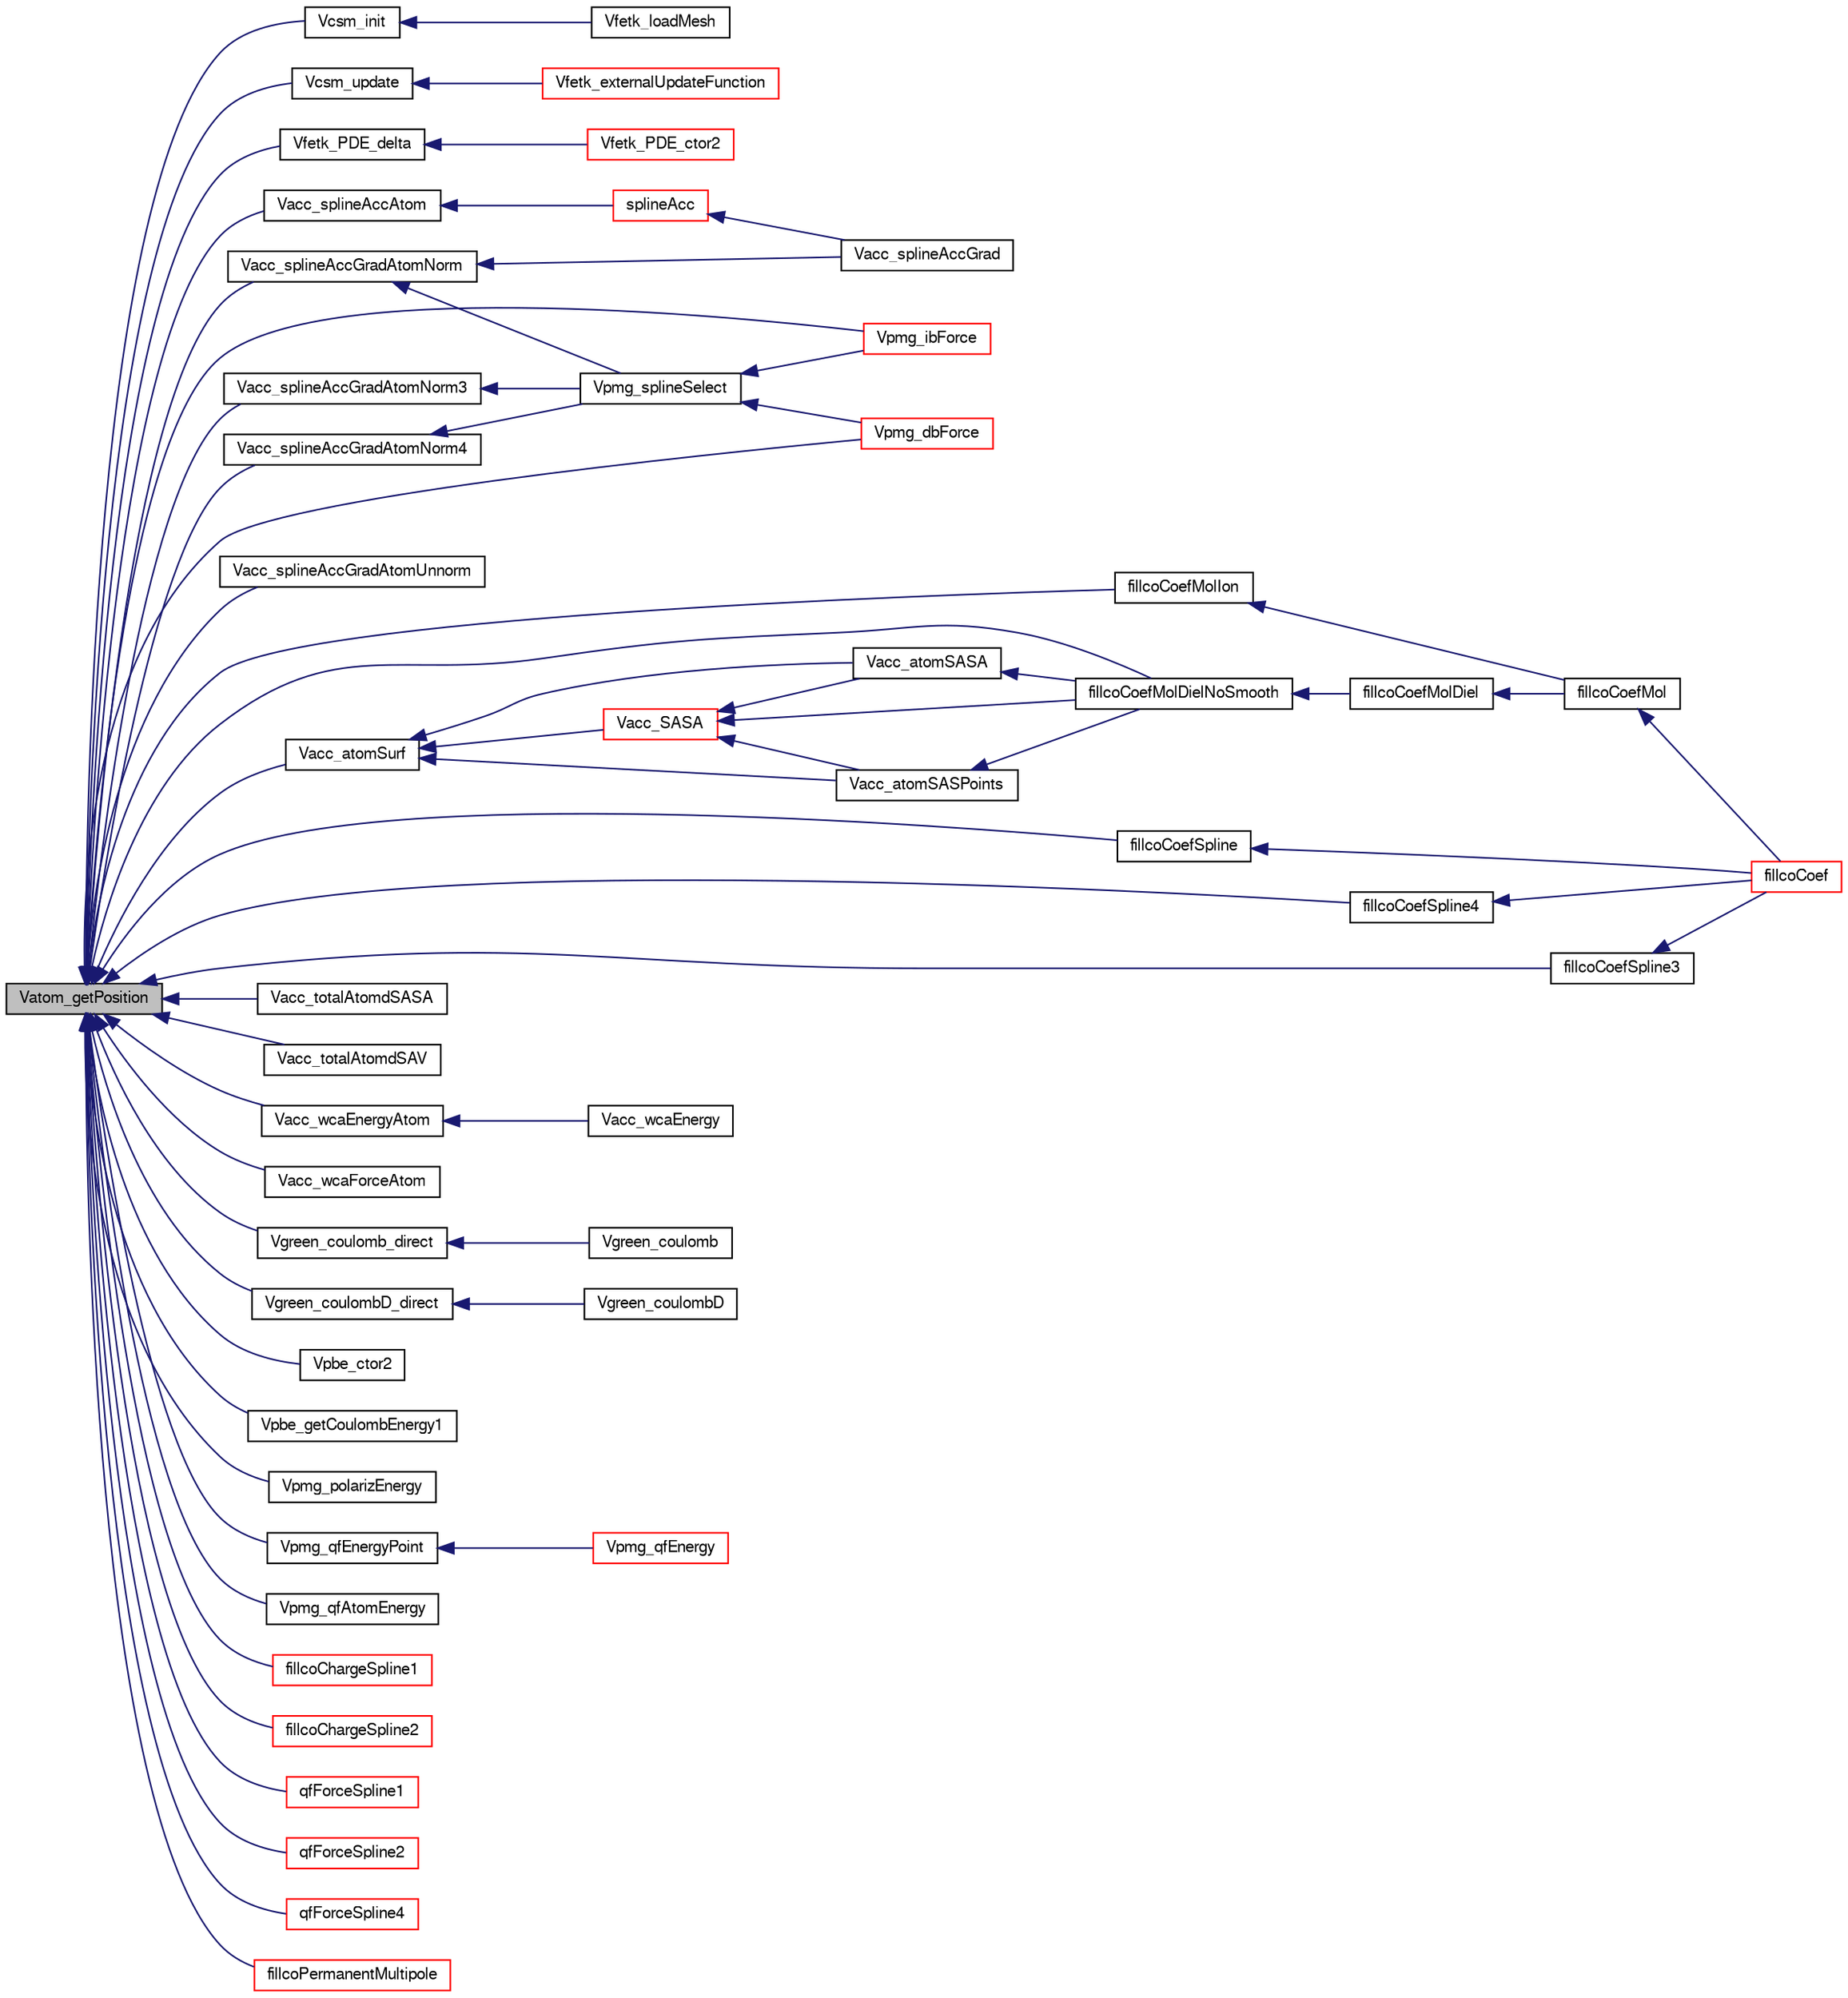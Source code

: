 digraph "Vatom_getPosition"
{
  edge [fontname="FreeSans",fontsize="10",labelfontname="FreeSans",labelfontsize="10"];
  node [fontname="FreeSans",fontsize="10",shape=record];
  rankdir="LR";
  Node1 [label="Vatom_getPosition",height=0.2,width=0.4,color="black", fillcolor="grey75", style="filled" fontcolor="black"];
  Node1 -> Node2 [dir="back",color="midnightblue",fontsize="10",style="solid",fontname="FreeSans"];
  Node2 [label="Vcsm_init",height=0.2,width=0.4,color="black", fillcolor="white", style="filled",URL="$group___vcsm.html#ga30738e6aee65c9270cb08d8f0d3ddd79",tooltip="Initialize charge-simplex map with mesh and atom data."];
  Node2 -> Node3 [dir="back",color="midnightblue",fontsize="10",style="solid",fontname="FreeSans"];
  Node3 [label="Vfetk_loadMesh",height=0.2,width=0.4,color="black", fillcolor="white", style="filled",URL="$group___vfetk.html#ga1409d52090edbb64ede8f32af9d7bf34",tooltip="Loads a mesh into the Vfetk (and associated) object(s)."];
  Node1 -> Node4 [dir="back",color="midnightblue",fontsize="10",style="solid",fontname="FreeSans"];
  Node4 [label="Vcsm_update",height=0.2,width=0.4,color="black", fillcolor="white", style="filled",URL="$group___vcsm.html#ga1f198d23c919576813ec2f401ada0f18",tooltip="Update the charge-simplex and simplex-charge maps after refinement."];
  Node4 -> Node5 [dir="back",color="midnightblue",fontsize="10",style="solid",fontname="FreeSans"];
  Node5 [label="Vfetk_externalUpdateFunction",height=0.2,width=0.4,color="red", fillcolor="white", style="filled",URL="$group___vfetk.html#ga18b62e91c9501ccc9630e4f6e8d8829e",tooltip="External hook to simplex subdivision routines in Gem. Called each time a simplex is subdivided (we us..."];
  Node1 -> Node6 [dir="back",color="midnightblue",fontsize="10",style="solid",fontname="FreeSans"];
  Node6 [label="Vfetk_PDE_delta",height=0.2,width=0.4,color="black", fillcolor="white", style="filled",URL="$group___vfetk.html#ga3b18d174ce5010093fec223d9d261a42",tooltip="Evaluate a (discretized) delta function source term at the given point."];
  Node6 -> Node7 [dir="back",color="midnightblue",fontsize="10",style="solid",fontname="FreeSans"];
  Node7 [label="Vfetk_PDE_ctor2",height=0.2,width=0.4,color="red", fillcolor="white", style="filled",URL="$group___vfetk.html#gaa47ea995b8a873edd0ef62ee393e0eae",tooltip="Intializes the FEtk PDE object."];
  Node1 -> Node8 [dir="back",color="midnightblue",fontsize="10",style="solid",fontname="FreeSans"];
  Node8 [label="Vacc_splineAccGradAtomNorm",height=0.2,width=0.4,color="black", fillcolor="white", style="filled",URL="$group___vacc.html#ga02bc1d0af5c35f2f5acaecf4f6b46449",tooltip="Report gradient of spline-based accessibility with respect to a particular atom normalized by the acc..."];
  Node8 -> Node9 [dir="back",color="midnightblue",fontsize="10",style="solid",fontname="FreeSans"];
  Node9 [label="Vacc_splineAccGrad",height=0.2,width=0.4,color="black", fillcolor="white", style="filled",URL="$group___vacc.html#ga696c5e5e782ec49072e83478144eb10d",tooltip="Report gradient of spline-based accessibility."];
  Node8 -> Node10 [dir="back",color="midnightblue",fontsize="10",style="solid",fontname="FreeSans"];
  Node10 [label="Vpmg_splineSelect",height=0.2,width=0.4,color="black", fillcolor="white", style="filled",URL="$vpmg_8c.html#a1271687db8aa07b73c4ce3316943b72c",tooltip="Selects a spline based surface method from either VSM_SPLINE, VSM_SPLINE5 or VSM_SPLINE7."];
  Node10 -> Node11 [dir="back",color="midnightblue",fontsize="10",style="solid",fontname="FreeSans"];
  Node11 [label="Vpmg_ibForce",height=0.2,width=0.4,color="red", fillcolor="white", style="filled",URL="$group___vpmg.html#ga140aea8dc31832d40a7cfb638464ee67",tooltip="Calculate the osmotic pressure on the specified atom in units of k_B T/AA."];
  Node10 -> Node12 [dir="back",color="midnightblue",fontsize="10",style="solid",fontname="FreeSans"];
  Node12 [label="Vpmg_dbForce",height=0.2,width=0.4,color="red", fillcolor="white", style="filled",URL="$group___vpmg.html#gae681cc5a764ed8b8f9f869c047af997b",tooltip="Calculate the dielectric boundary forces on the specified atom in units of k_B T/AA."];
  Node1 -> Node13 [dir="back",color="midnightblue",fontsize="10",style="solid",fontname="FreeSans"];
  Node13 [label="Vacc_splineAccGradAtomUnnorm",height=0.2,width=0.4,color="black", fillcolor="white", style="filled",URL="$group___vacc.html#ga172ea224ac81bd3dd952d16dc8654c52",tooltip="Report gradient of spline-based accessibility with respect to a particular atom (see Vpmg_splineAccAt..."];
  Node1 -> Node14 [dir="back",color="midnightblue",fontsize="10",style="solid",fontname="FreeSans"];
  Node14 [label="Vacc_splineAccAtom",height=0.2,width=0.4,color="black", fillcolor="white", style="filled",URL="$group___vacc.html#gafd1dc8f126eed1c8ffea8d81e859c7cd",tooltip="Report spline-based accessibility for a given atom."];
  Node14 -> Node15 [dir="back",color="midnightblue",fontsize="10",style="solid",fontname="FreeSans"];
  Node15 [label="splineAcc",height=0.2,width=0.4,color="red", fillcolor="white", style="filled",URL="$vacc_8c.html#a2a318b9e1df4d9a97ac47cf55498c4a8",tooltip="Fast spline-based surface computation subroutine."];
  Node15 -> Node9 [dir="back",color="midnightblue",fontsize="10",style="solid",fontname="FreeSans"];
  Node1 -> Node16 [dir="back",color="midnightblue",fontsize="10",style="solid",fontname="FreeSans"];
  Node16 [label="Vacc_atomSurf",height=0.2,width=0.4,color="black", fillcolor="white", style="filled",URL="$group___vacc.html#ga8c962cab8849df00c7f8ac61f3f8246b",tooltip="Set up an array of points corresponding to the SAS due to a particular atom."];
  Node16 -> Node17 [dir="back",color="midnightblue",fontsize="10",style="solid",fontname="FreeSans"];
  Node17 [label="Vacc_SASA",height=0.2,width=0.4,color="red", fillcolor="white", style="filled",URL="$group___vacc.html#gad2041f50041470d01e00a17f18b5b6c2",tooltip="Build the solvent accessible surface (SAS) and calculate the solvent accessible surface area..."];
  Node17 -> Node18 [dir="back",color="midnightblue",fontsize="10",style="solid",fontname="FreeSans"];
  Node18 [label="Vacc_atomSASA",height=0.2,width=0.4,color="black", fillcolor="white", style="filled",URL="$group___vacc.html#ga9913f912bca5c71ba11ef9aefe7c390c",tooltip="Return the atomic solvent accessible surface area (SASA)"];
  Node18 -> Node19 [dir="back",color="midnightblue",fontsize="10",style="solid",fontname="FreeSans"];
  Node19 [label="fillcoCoefMolDielNoSmooth",height=0.2,width=0.4,color="black", fillcolor="white", style="filled",URL="$vpmg_8c.html#adf9fff114eed3d5d94f3adbbf9527483",tooltip="Fill differential operator coefficient arrays from a molecular surface calculation without smoothing..."];
  Node19 -> Node20 [dir="back",color="midnightblue",fontsize="10",style="solid",fontname="FreeSans"];
  Node20 [label="fillcoCoefMolDiel",height=0.2,width=0.4,color="black", fillcolor="white", style="filled",URL="$vpmg_8c.html#a34484f0f2f254b954abf20c5a98ab9d4",tooltip="Fill differential operator coefficient arrays from a molecular surface calculation."];
  Node20 -> Node21 [dir="back",color="midnightblue",fontsize="10",style="solid",fontname="FreeSans"];
  Node21 [label="fillcoCoefMol",height=0.2,width=0.4,color="black", fillcolor="white", style="filled",URL="$vpmg_8c.html#a62617829770eaed11c159947453e457c",tooltip="Fill operator coefficient arrays from a molecular surface calculation."];
  Node21 -> Node22 [dir="back",color="midnightblue",fontsize="10",style="solid",fontname="FreeSans"];
  Node22 [label="fillcoCoef",height=0.2,width=0.4,color="red", fillcolor="white", style="filled",URL="$vpmg_8c.html#a169088d2631112390e9699d0ff25ab0a",tooltip="Top-level driver to fill all operator coefficient arrays."];
  Node17 -> Node23 [dir="back",color="midnightblue",fontsize="10",style="solid",fontname="FreeSans"];
  Node23 [label="Vacc_atomSASPoints",height=0.2,width=0.4,color="black", fillcolor="white", style="filled",URL="$group___vacc.html#gaa1b76ea181d5f3a3ddb2b890e470cb3f",tooltip="Get the set of points for this atom&#39;s solvent-accessible surface."];
  Node23 -> Node19 [dir="back",color="midnightblue",fontsize="10",style="solid",fontname="FreeSans"];
  Node17 -> Node19 [dir="back",color="midnightblue",fontsize="10",style="solid",fontname="FreeSans"];
  Node16 -> Node18 [dir="back",color="midnightblue",fontsize="10",style="solid",fontname="FreeSans"];
  Node16 -> Node23 [dir="back",color="midnightblue",fontsize="10",style="solid",fontname="FreeSans"];
  Node1 -> Node24 [dir="back",color="midnightblue",fontsize="10",style="solid",fontname="FreeSans"];
  Node24 [label="Vacc_splineAccGradAtomNorm4",height=0.2,width=0.4,color="black", fillcolor="white", style="filled",URL="$group___vacc.html#gad3f1efb0d9af322e255746a09ac674d2",tooltip="Report gradient of spline-based accessibility with respect to a particular atom normalized by a 4th o..."];
  Node24 -> Node10 [dir="back",color="midnightblue",fontsize="10",style="solid",fontname="FreeSans"];
  Node1 -> Node25 [dir="back",color="midnightblue",fontsize="10",style="solid",fontname="FreeSans"];
  Node25 [label="Vacc_splineAccGradAtomNorm3",height=0.2,width=0.4,color="black", fillcolor="white", style="filled",URL="$group___vacc.html#ga406f82703bc43217e0e39412e2e780c4",tooltip="Report gradient of spline-based accessibility with respect to a particular atom normalized by a 3rd o..."];
  Node25 -> Node10 [dir="back",color="midnightblue",fontsize="10",style="solid",fontname="FreeSans"];
  Node1 -> Node26 [dir="back",color="midnightblue",fontsize="10",style="solid",fontname="FreeSans"];
  Node26 [label="Vacc_totalAtomdSASA",height=0.2,width=0.4,color="black", fillcolor="white", style="filled",URL="$group___vacc.html#ga6778ad8dd91c1ed6f868a836f2050843",tooltip="Testing purposes only."];
  Node1 -> Node27 [dir="back",color="midnightblue",fontsize="10",style="solid",fontname="FreeSans"];
  Node27 [label="Vacc_totalAtomdSAV",height=0.2,width=0.4,color="black", fillcolor="white", style="filled",URL="$group___vacc.html#ga2f0ab2c1092a991c401dca0836a5a084",tooltip="Total solvent accessible volume."];
  Node1 -> Node28 [dir="back",color="midnightblue",fontsize="10",style="solid",fontname="FreeSans"];
  Node28 [label="Vacc_wcaEnergyAtom",height=0.2,width=0.4,color="black", fillcolor="white", style="filled",URL="$group___vacc.html#ga0b4c7d9ba7ddd36cf993c64c31334adb",tooltip="Calculate the WCA energy for an atom."];
  Node28 -> Node29 [dir="back",color="midnightblue",fontsize="10",style="solid",fontname="FreeSans"];
  Node29 [label="Vacc_wcaEnergy",height=0.2,width=0.4,color="black", fillcolor="white", style="filled",URL="$group___vacc.html#ga000a7ed4480d23fa560e45191e21c2f9",tooltip="Return the WCA integral energy."];
  Node1 -> Node30 [dir="back",color="midnightblue",fontsize="10",style="solid",fontname="FreeSans"];
  Node30 [label="Vacc_wcaForceAtom",height=0.2,width=0.4,color="black", fillcolor="white", style="filled",URL="$group___vacc.html#gaf19385f0ec91cbc2534eded1cc25a992",tooltip="Return the WCA integral force."];
  Node1 -> Node31 [dir="back",color="midnightblue",fontsize="10",style="solid",fontname="FreeSans"];
  Node31 [label="Vgreen_coulomb_direct",height=0.2,width=0.4,color="black", fillcolor="white", style="filled",URL="$group___vgreen.html#gae9b19f109929e9d69b83afda5fbac7e1",tooltip="Get the Coulomb&#39;s Law Green&#39;s function (solution to Laplace&#39;s equation) integrated over the atomic po..."];
  Node31 -> Node32 [dir="back",color="midnightblue",fontsize="10",style="solid",fontname="FreeSans"];
  Node32 [label="Vgreen_coulomb",height=0.2,width=0.4,color="black", fillcolor="white", style="filled",URL="$group___vgreen.html#gacb83362eb9a141e28358bd471b2e8953",tooltip="Get the Coulomb&#39;s Law Green&#39;s function (solution to Laplace&#39;s equation) integrated over the atomic po..."];
  Node1 -> Node33 [dir="back",color="midnightblue",fontsize="10",style="solid",fontname="FreeSans"];
  Node33 [label="Vgreen_coulombD_direct",height=0.2,width=0.4,color="black", fillcolor="white", style="filled",URL="$group___vgreen.html#ga15af533aacac2d8fd7e8bdd570f36301",tooltip="Get gradient of the Coulomb&#39;s Law Green&#39;s function (solution to Laplace&#39;s equation) integrated over t..."];
  Node33 -> Node34 [dir="back",color="midnightblue",fontsize="10",style="solid",fontname="FreeSans"];
  Node34 [label="Vgreen_coulombD",height=0.2,width=0.4,color="black", fillcolor="white", style="filled",URL="$group___vgreen.html#ga96e22945da8559969084522262fde4c9",tooltip="Get gradient of the Coulomb&#39;s Law Green&#39;s function (solution to Laplace&#39;s equation) integrated over t..."];
  Node1 -> Node35 [dir="back",color="midnightblue",fontsize="10",style="solid",fontname="FreeSans"];
  Node35 [label="Vpbe_ctor2",height=0.2,width=0.4,color="black", fillcolor="white", style="filled",URL="$group___vpbe.html#gacaf51947bfe10a206974dc3fd4c29e46",tooltip="FORTRAN stub to construct Vpbe objct."];
  Node1 -> Node36 [dir="back",color="midnightblue",fontsize="10",style="solid",fontname="FreeSans"];
  Node36 [label="Vpbe_getCoulombEnergy1",height=0.2,width=0.4,color="black", fillcolor="white", style="filled",URL="$group___vpbe.html#ga3d86b8a64ce5cc106239cdc542f6632e",tooltip="Calculate coulombic energy of set of charges."];
  Node1 -> Node37 [dir="back",color="midnightblue",fontsize="10",style="solid",fontname="FreeSans"];
  Node37 [label="Vpmg_polarizEnergy",height=0.2,width=0.4,color="black", fillcolor="white", style="filled",URL="$vpmg_8c.html#ae22a67401cf36cc85b0bd58938587913",tooltip="Determines energy from polarizeable charge and interaction with fixed charges according to Rocchia et..."];
  Node1 -> Node38 [dir="back",color="midnightblue",fontsize="10",style="solid",fontname="FreeSans"];
  Node38 [label="Vpmg_qfEnergyPoint",height=0.2,width=0.4,color="black", fillcolor="white", style="filled",URL="$vpmg_8c.html#a0876512b1ee9f93ee0378334b886938c",tooltip="Calculates charge-potential energy using summation over delta function positions (i.e. something like an Linf norm)"];
  Node38 -> Node39 [dir="back",color="midnightblue",fontsize="10",style="solid",fontname="FreeSans"];
  Node39 [label="Vpmg_qfEnergy",height=0.2,width=0.4,color="red", fillcolor="white", style="filled",URL="$group___vpmg.html#gad1a07a9d24211983ddcbcbf67267fbfb",tooltip="Get the &quot;fixed charge&quot; contribution to the electrostatic energy."];
  Node1 -> Node40 [dir="back",color="midnightblue",fontsize="10",style="solid",fontname="FreeSans"];
  Node40 [label="Vpmg_qfAtomEnergy",height=0.2,width=0.4,color="black", fillcolor="white", style="filled",URL="$group___vpmg.html#ga8c76962bbd84a7b87f7bc27840bfb183",tooltip="Get the per-atom &quot;fixed charge&quot; contribution to the electrostatic energy."];
  Node1 -> Node41 [dir="back",color="midnightblue",fontsize="10",style="solid",fontname="FreeSans"];
  Node41 [label="fillcoCoefMolIon",height=0.2,width=0.4,color="black", fillcolor="white", style="filled",URL="$vpmg_8c.html#a9217fdfc8737424d5e5ccc1193f9c3b0",tooltip="Fill ion (nonlinear) operator coefficient array from a molecular surface calculation."];
  Node41 -> Node21 [dir="back",color="midnightblue",fontsize="10",style="solid",fontname="FreeSans"];
  Node1 -> Node19 [dir="back",color="midnightblue",fontsize="10",style="solid",fontname="FreeSans"];
  Node1 -> Node42 [dir="back",color="midnightblue",fontsize="10",style="solid",fontname="FreeSans"];
  Node42 [label="fillcoCoefSpline",height=0.2,width=0.4,color="black", fillcolor="white", style="filled",URL="$vpmg_8c.html#a61365ff4cedaf084ea6d960d432a3d03",tooltip="Fill operator coefficient arrays from a spline-based surface calculation."];
  Node42 -> Node22 [dir="back",color="midnightblue",fontsize="10",style="solid",fontname="FreeSans"];
  Node1 -> Node43 [dir="back",color="midnightblue",fontsize="10",style="solid",fontname="FreeSans"];
  Node43 [label="fillcoChargeSpline1",height=0.2,width=0.4,color="red", fillcolor="white", style="filled",URL="$vpmg_8c.html#a7e7a2991c9f8b5e9a4a06843aecd38ae",tooltip="Fill source term charge array from linear interpolation."];
  Node1 -> Node44 [dir="back",color="midnightblue",fontsize="10",style="solid",fontname="FreeSans"];
  Node44 [label="fillcoChargeSpline2",height=0.2,width=0.4,color="red", fillcolor="white", style="filled",URL="$vpmg_8c.html#a6074122271a6957f5d463aa95c90f61c",tooltip="Fill source term charge array from cubic spline interpolation."];
  Node1 -> Node11 [dir="back",color="midnightblue",fontsize="10",style="solid",fontname="FreeSans"];
  Node1 -> Node12 [dir="back",color="midnightblue",fontsize="10",style="solid",fontname="FreeSans"];
  Node1 -> Node45 [dir="back",color="midnightblue",fontsize="10",style="solid",fontname="FreeSans"];
  Node45 [label="qfForceSpline1",height=0.2,width=0.4,color="red", fillcolor="white", style="filled",URL="$vpmg_8c.html#a68e3819e4049a4b0c194289a2afb32ea",tooltip="Charge-field force due to a linear spline charge function."];
  Node1 -> Node46 [dir="back",color="midnightblue",fontsize="10",style="solid",fontname="FreeSans"];
  Node46 [label="qfForceSpline2",height=0.2,width=0.4,color="red", fillcolor="white", style="filled",URL="$vpmg_8c.html#ac55adeb810c3e971ebe1bf9b3a137246",tooltip="Charge-field force due to a cubic spline charge function."];
  Node1 -> Node47 [dir="back",color="midnightblue",fontsize="10",style="solid",fontname="FreeSans"];
  Node47 [label="qfForceSpline4",height=0.2,width=0.4,color="red", fillcolor="white", style="filled",URL="$vpmg_8c.html#a682bb08f7ef2b312b9da1c2ba6e0a25b",tooltip="Charge-field force due to a quintic spline charge function."];
  Node1 -> Node48 [dir="back",color="midnightblue",fontsize="10",style="solid",fontname="FreeSans"];
  Node48 [label="fillcoPermanentMultipole",height=0.2,width=0.4,color="red", fillcolor="white", style="filled",URL="$vpmg_8c.html#a45c2c05ddfc0c4e4aea3be668137d2e0",tooltip="Fill source term charge array for the use of permanent multipoles."];
  Node1 -> Node49 [dir="back",color="midnightblue",fontsize="10",style="solid",fontname="FreeSans"];
  Node49 [label="fillcoCoefSpline4",height=0.2,width=0.4,color="black", fillcolor="white", style="filled",URL="$vpmg_8c.html#abe8b2056b56093552215f2e97c8f5c1b",tooltip="Fill operator coefficient arrays from a 7th order polynomial based surface calculation."];
  Node49 -> Node22 [dir="back",color="midnightblue",fontsize="10",style="solid",fontname="FreeSans"];
  Node1 -> Node50 [dir="back",color="midnightblue",fontsize="10",style="solid",fontname="FreeSans"];
  Node50 [label="fillcoCoefSpline3",height=0.2,width=0.4,color="black", fillcolor="white", style="filled",URL="$vpmg_8c.html#ab7b5543b591c9433e7190a2fe45b4ca2",tooltip="Fill operator coefficient arrays from a 5th order polynomial based surface calculation."];
  Node50 -> Node22 [dir="back",color="midnightblue",fontsize="10",style="solid",fontname="FreeSans"];
}
